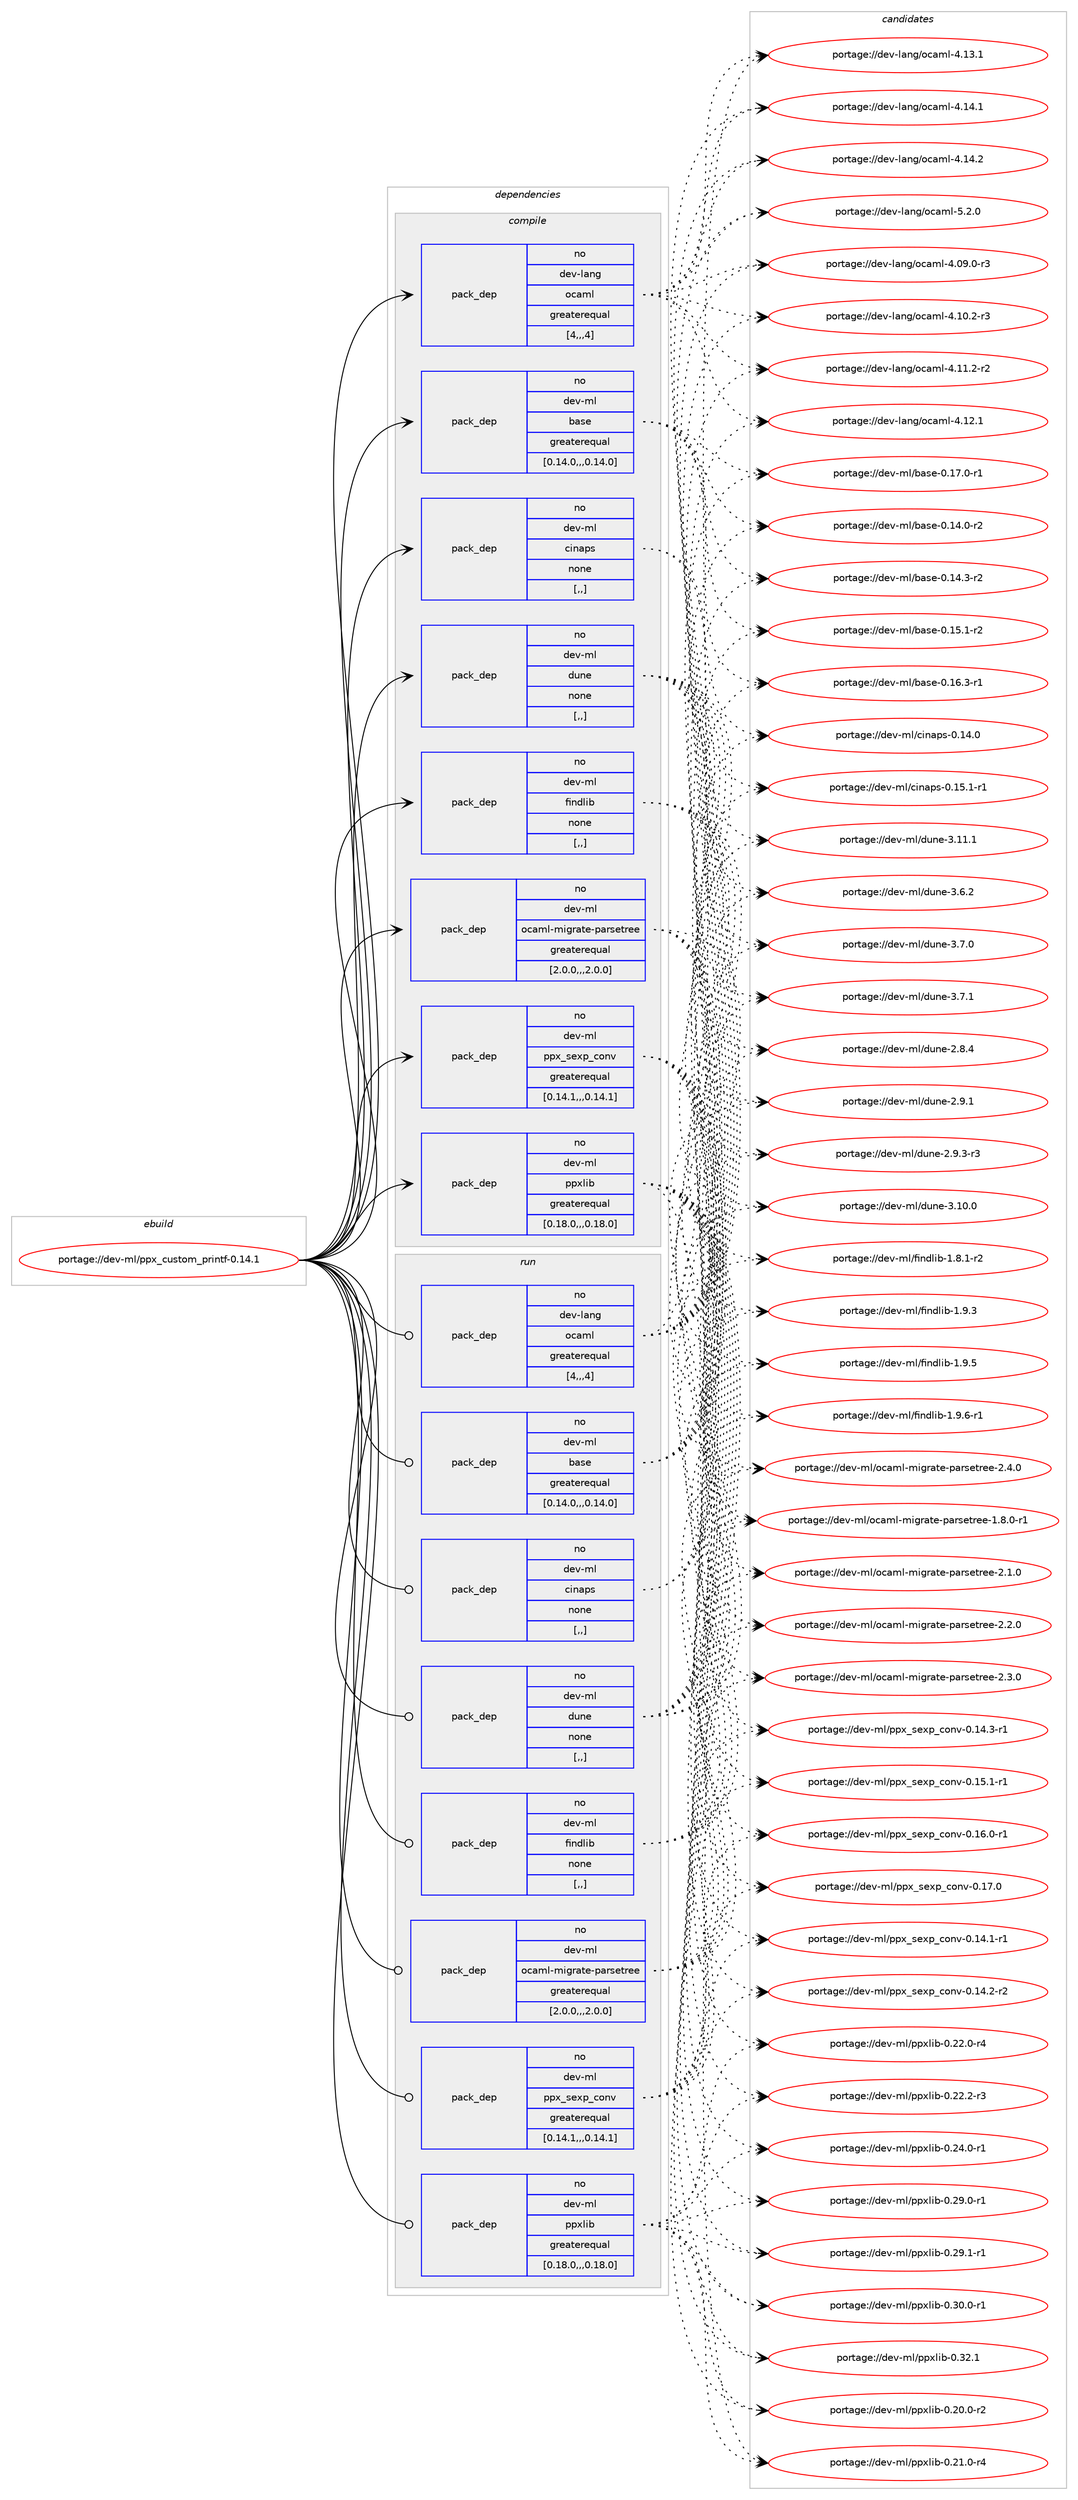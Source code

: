 digraph prolog {

# *************
# Graph options
# *************

newrank=true;
concentrate=true;
compound=true;
graph [rankdir=LR,fontname=Helvetica,fontsize=10,ranksep=1.5];#, ranksep=2.5, nodesep=0.2];
edge  [arrowhead=vee];
node  [fontname=Helvetica,fontsize=10];

# **********
# The ebuild
# **********

subgraph cluster_leftcol {
color=gray;
rank=same;
label=<<i>ebuild</i>>;
id [label="portage://dev-ml/ppx_custom_printf-0.14.1", color=red, width=4, href="../dev-ml/ppx_custom_printf-0.14.1.svg"];
}

# ****************
# The dependencies
# ****************

subgraph cluster_midcol {
color=gray;
label=<<i>dependencies</i>>;
subgraph cluster_compile {
fillcolor="#eeeeee";
style=filled;
label=<<i>compile</i>>;
subgraph pack89225 {
dependency119256 [label=<<TABLE BORDER="0" CELLBORDER="1" CELLSPACING="0" CELLPADDING="4" WIDTH="220"><TR><TD ROWSPAN="6" CELLPADDING="30">pack_dep</TD></TR><TR><TD WIDTH="110">no</TD></TR><TR><TD>dev-lang</TD></TR><TR><TD>ocaml</TD></TR><TR><TD>greaterequal</TD></TR><TR><TD>[4,,,4]</TD></TR></TABLE>>, shape=none, color=blue];
}
id:e -> dependency119256:w [weight=20,style="solid",arrowhead="vee"];
subgraph pack89226 {
dependency119257 [label=<<TABLE BORDER="0" CELLBORDER="1" CELLSPACING="0" CELLPADDING="4" WIDTH="220"><TR><TD ROWSPAN="6" CELLPADDING="30">pack_dep</TD></TR><TR><TD WIDTH="110">no</TD></TR><TR><TD>dev-ml</TD></TR><TR><TD>base</TD></TR><TR><TD>greaterequal</TD></TR><TR><TD>[0.14.0,,,0.14.0]</TD></TR></TABLE>>, shape=none, color=blue];
}
id:e -> dependency119257:w [weight=20,style="solid",arrowhead="vee"];
subgraph pack89227 {
dependency119258 [label=<<TABLE BORDER="0" CELLBORDER="1" CELLSPACING="0" CELLPADDING="4" WIDTH="220"><TR><TD ROWSPAN="6" CELLPADDING="30">pack_dep</TD></TR><TR><TD WIDTH="110">no</TD></TR><TR><TD>dev-ml</TD></TR><TR><TD>cinaps</TD></TR><TR><TD>none</TD></TR><TR><TD>[,,]</TD></TR></TABLE>>, shape=none, color=blue];
}
id:e -> dependency119258:w [weight=20,style="solid",arrowhead="vee"];
subgraph pack89228 {
dependency119259 [label=<<TABLE BORDER="0" CELLBORDER="1" CELLSPACING="0" CELLPADDING="4" WIDTH="220"><TR><TD ROWSPAN="6" CELLPADDING="30">pack_dep</TD></TR><TR><TD WIDTH="110">no</TD></TR><TR><TD>dev-ml</TD></TR><TR><TD>dune</TD></TR><TR><TD>none</TD></TR><TR><TD>[,,]</TD></TR></TABLE>>, shape=none, color=blue];
}
id:e -> dependency119259:w [weight=20,style="solid",arrowhead="vee"];
subgraph pack89229 {
dependency119260 [label=<<TABLE BORDER="0" CELLBORDER="1" CELLSPACING="0" CELLPADDING="4" WIDTH="220"><TR><TD ROWSPAN="6" CELLPADDING="30">pack_dep</TD></TR><TR><TD WIDTH="110">no</TD></TR><TR><TD>dev-ml</TD></TR><TR><TD>findlib</TD></TR><TR><TD>none</TD></TR><TR><TD>[,,]</TD></TR></TABLE>>, shape=none, color=blue];
}
id:e -> dependency119260:w [weight=20,style="solid",arrowhead="vee"];
subgraph pack89230 {
dependency119261 [label=<<TABLE BORDER="0" CELLBORDER="1" CELLSPACING="0" CELLPADDING="4" WIDTH="220"><TR><TD ROWSPAN="6" CELLPADDING="30">pack_dep</TD></TR><TR><TD WIDTH="110">no</TD></TR><TR><TD>dev-ml</TD></TR><TR><TD>ocaml-migrate-parsetree</TD></TR><TR><TD>greaterequal</TD></TR><TR><TD>[2.0.0,,,2.0.0]</TD></TR></TABLE>>, shape=none, color=blue];
}
id:e -> dependency119261:w [weight=20,style="solid",arrowhead="vee"];
subgraph pack89231 {
dependency119262 [label=<<TABLE BORDER="0" CELLBORDER="1" CELLSPACING="0" CELLPADDING="4" WIDTH="220"><TR><TD ROWSPAN="6" CELLPADDING="30">pack_dep</TD></TR><TR><TD WIDTH="110">no</TD></TR><TR><TD>dev-ml</TD></TR><TR><TD>ppx_sexp_conv</TD></TR><TR><TD>greaterequal</TD></TR><TR><TD>[0.14.1,,,0.14.1]</TD></TR></TABLE>>, shape=none, color=blue];
}
id:e -> dependency119262:w [weight=20,style="solid",arrowhead="vee"];
subgraph pack89232 {
dependency119263 [label=<<TABLE BORDER="0" CELLBORDER="1" CELLSPACING="0" CELLPADDING="4" WIDTH="220"><TR><TD ROWSPAN="6" CELLPADDING="30">pack_dep</TD></TR><TR><TD WIDTH="110">no</TD></TR><TR><TD>dev-ml</TD></TR><TR><TD>ppxlib</TD></TR><TR><TD>greaterequal</TD></TR><TR><TD>[0.18.0,,,0.18.0]</TD></TR></TABLE>>, shape=none, color=blue];
}
id:e -> dependency119263:w [weight=20,style="solid",arrowhead="vee"];
}
subgraph cluster_compileandrun {
fillcolor="#eeeeee";
style=filled;
label=<<i>compile and run</i>>;
}
subgraph cluster_run {
fillcolor="#eeeeee";
style=filled;
label=<<i>run</i>>;
subgraph pack89233 {
dependency119264 [label=<<TABLE BORDER="0" CELLBORDER="1" CELLSPACING="0" CELLPADDING="4" WIDTH="220"><TR><TD ROWSPAN="6" CELLPADDING="30">pack_dep</TD></TR><TR><TD WIDTH="110">no</TD></TR><TR><TD>dev-lang</TD></TR><TR><TD>ocaml</TD></TR><TR><TD>greaterequal</TD></TR><TR><TD>[4,,,4]</TD></TR></TABLE>>, shape=none, color=blue];
}
id:e -> dependency119264:w [weight=20,style="solid",arrowhead="odot"];
subgraph pack89234 {
dependency119265 [label=<<TABLE BORDER="0" CELLBORDER="1" CELLSPACING="0" CELLPADDING="4" WIDTH="220"><TR><TD ROWSPAN="6" CELLPADDING="30">pack_dep</TD></TR><TR><TD WIDTH="110">no</TD></TR><TR><TD>dev-ml</TD></TR><TR><TD>base</TD></TR><TR><TD>greaterequal</TD></TR><TR><TD>[0.14.0,,,0.14.0]</TD></TR></TABLE>>, shape=none, color=blue];
}
id:e -> dependency119265:w [weight=20,style="solid",arrowhead="odot"];
subgraph pack89235 {
dependency119266 [label=<<TABLE BORDER="0" CELLBORDER="1" CELLSPACING="0" CELLPADDING="4" WIDTH="220"><TR><TD ROWSPAN="6" CELLPADDING="30">pack_dep</TD></TR><TR><TD WIDTH="110">no</TD></TR><TR><TD>dev-ml</TD></TR><TR><TD>cinaps</TD></TR><TR><TD>none</TD></TR><TR><TD>[,,]</TD></TR></TABLE>>, shape=none, color=blue];
}
id:e -> dependency119266:w [weight=20,style="solid",arrowhead="odot"];
subgraph pack89236 {
dependency119267 [label=<<TABLE BORDER="0" CELLBORDER="1" CELLSPACING="0" CELLPADDING="4" WIDTH="220"><TR><TD ROWSPAN="6" CELLPADDING="30">pack_dep</TD></TR><TR><TD WIDTH="110">no</TD></TR><TR><TD>dev-ml</TD></TR><TR><TD>dune</TD></TR><TR><TD>none</TD></TR><TR><TD>[,,]</TD></TR></TABLE>>, shape=none, color=blue];
}
id:e -> dependency119267:w [weight=20,style="solid",arrowhead="odot"];
subgraph pack89237 {
dependency119268 [label=<<TABLE BORDER="0" CELLBORDER="1" CELLSPACING="0" CELLPADDING="4" WIDTH="220"><TR><TD ROWSPAN="6" CELLPADDING="30">pack_dep</TD></TR><TR><TD WIDTH="110">no</TD></TR><TR><TD>dev-ml</TD></TR><TR><TD>findlib</TD></TR><TR><TD>none</TD></TR><TR><TD>[,,]</TD></TR></TABLE>>, shape=none, color=blue];
}
id:e -> dependency119268:w [weight=20,style="solid",arrowhead="odot"];
subgraph pack89238 {
dependency119269 [label=<<TABLE BORDER="0" CELLBORDER="1" CELLSPACING="0" CELLPADDING="4" WIDTH="220"><TR><TD ROWSPAN="6" CELLPADDING="30">pack_dep</TD></TR><TR><TD WIDTH="110">no</TD></TR><TR><TD>dev-ml</TD></TR><TR><TD>ocaml-migrate-parsetree</TD></TR><TR><TD>greaterequal</TD></TR><TR><TD>[2.0.0,,,2.0.0]</TD></TR></TABLE>>, shape=none, color=blue];
}
id:e -> dependency119269:w [weight=20,style="solid",arrowhead="odot"];
subgraph pack89239 {
dependency119270 [label=<<TABLE BORDER="0" CELLBORDER="1" CELLSPACING="0" CELLPADDING="4" WIDTH="220"><TR><TD ROWSPAN="6" CELLPADDING="30">pack_dep</TD></TR><TR><TD WIDTH="110">no</TD></TR><TR><TD>dev-ml</TD></TR><TR><TD>ppx_sexp_conv</TD></TR><TR><TD>greaterequal</TD></TR><TR><TD>[0.14.1,,,0.14.1]</TD></TR></TABLE>>, shape=none, color=blue];
}
id:e -> dependency119270:w [weight=20,style="solid",arrowhead="odot"];
subgraph pack89240 {
dependency119271 [label=<<TABLE BORDER="0" CELLBORDER="1" CELLSPACING="0" CELLPADDING="4" WIDTH="220"><TR><TD ROWSPAN="6" CELLPADDING="30">pack_dep</TD></TR><TR><TD WIDTH="110">no</TD></TR><TR><TD>dev-ml</TD></TR><TR><TD>ppxlib</TD></TR><TR><TD>greaterequal</TD></TR><TR><TD>[0.18.0,,,0.18.0]</TD></TR></TABLE>>, shape=none, color=blue];
}
id:e -> dependency119271:w [weight=20,style="solid",arrowhead="odot"];
}
}

# **************
# The candidates
# **************

subgraph cluster_choices {
rank=same;
color=gray;
label=<<i>candidates</i>>;

subgraph choice89225 {
color=black;
nodesep=1;
choice1001011184510897110103471119997109108455246485746484511451 [label="portage://dev-lang/ocaml-4.09.0-r3", color=red, width=4,href="../dev-lang/ocaml-4.09.0-r3.svg"];
choice1001011184510897110103471119997109108455246494846504511451 [label="portage://dev-lang/ocaml-4.10.2-r3", color=red, width=4,href="../dev-lang/ocaml-4.10.2-r3.svg"];
choice1001011184510897110103471119997109108455246494946504511450 [label="portage://dev-lang/ocaml-4.11.2-r2", color=red, width=4,href="../dev-lang/ocaml-4.11.2-r2.svg"];
choice100101118451089711010347111999710910845524649504649 [label="portage://dev-lang/ocaml-4.12.1", color=red, width=4,href="../dev-lang/ocaml-4.12.1.svg"];
choice100101118451089711010347111999710910845524649514649 [label="portage://dev-lang/ocaml-4.13.1", color=red, width=4,href="../dev-lang/ocaml-4.13.1.svg"];
choice100101118451089711010347111999710910845524649524649 [label="portage://dev-lang/ocaml-4.14.1", color=red, width=4,href="../dev-lang/ocaml-4.14.1.svg"];
choice100101118451089711010347111999710910845524649524650 [label="portage://dev-lang/ocaml-4.14.2", color=red, width=4,href="../dev-lang/ocaml-4.14.2.svg"];
choice1001011184510897110103471119997109108455346504648 [label="portage://dev-lang/ocaml-5.2.0", color=red, width=4,href="../dev-lang/ocaml-5.2.0.svg"];
dependency119256:e -> choice1001011184510897110103471119997109108455246485746484511451:w [style=dotted,weight="100"];
dependency119256:e -> choice1001011184510897110103471119997109108455246494846504511451:w [style=dotted,weight="100"];
dependency119256:e -> choice1001011184510897110103471119997109108455246494946504511450:w [style=dotted,weight="100"];
dependency119256:e -> choice100101118451089711010347111999710910845524649504649:w [style=dotted,weight="100"];
dependency119256:e -> choice100101118451089711010347111999710910845524649514649:w [style=dotted,weight="100"];
dependency119256:e -> choice100101118451089711010347111999710910845524649524649:w [style=dotted,weight="100"];
dependency119256:e -> choice100101118451089711010347111999710910845524649524650:w [style=dotted,weight="100"];
dependency119256:e -> choice1001011184510897110103471119997109108455346504648:w [style=dotted,weight="100"];
}
subgraph choice89226 {
color=black;
nodesep=1;
choice10010111845109108479897115101454846495246484511450 [label="portage://dev-ml/base-0.14.0-r2", color=red, width=4,href="../dev-ml/base-0.14.0-r2.svg"];
choice10010111845109108479897115101454846495246514511450 [label="portage://dev-ml/base-0.14.3-r2", color=red, width=4,href="../dev-ml/base-0.14.3-r2.svg"];
choice10010111845109108479897115101454846495346494511450 [label="portage://dev-ml/base-0.15.1-r2", color=red, width=4,href="../dev-ml/base-0.15.1-r2.svg"];
choice10010111845109108479897115101454846495446514511449 [label="portage://dev-ml/base-0.16.3-r1", color=red, width=4,href="../dev-ml/base-0.16.3-r1.svg"];
choice10010111845109108479897115101454846495546484511449 [label="portage://dev-ml/base-0.17.0-r1", color=red, width=4,href="../dev-ml/base-0.17.0-r1.svg"];
dependency119257:e -> choice10010111845109108479897115101454846495246484511450:w [style=dotted,weight="100"];
dependency119257:e -> choice10010111845109108479897115101454846495246514511450:w [style=dotted,weight="100"];
dependency119257:e -> choice10010111845109108479897115101454846495346494511450:w [style=dotted,weight="100"];
dependency119257:e -> choice10010111845109108479897115101454846495446514511449:w [style=dotted,weight="100"];
dependency119257:e -> choice10010111845109108479897115101454846495546484511449:w [style=dotted,weight="100"];
}
subgraph choice89227 {
color=black;
nodesep=1;
choice1001011184510910847991051109711211545484649524648 [label="portage://dev-ml/cinaps-0.14.0", color=red, width=4,href="../dev-ml/cinaps-0.14.0.svg"];
choice10010111845109108479910511097112115454846495346494511449 [label="portage://dev-ml/cinaps-0.15.1-r1", color=red, width=4,href="../dev-ml/cinaps-0.15.1-r1.svg"];
dependency119258:e -> choice1001011184510910847991051109711211545484649524648:w [style=dotted,weight="100"];
dependency119258:e -> choice10010111845109108479910511097112115454846495346494511449:w [style=dotted,weight="100"];
}
subgraph choice89228 {
color=black;
nodesep=1;
choice1001011184510910847100117110101455046564652 [label="portage://dev-ml/dune-2.8.4", color=red, width=4,href="../dev-ml/dune-2.8.4.svg"];
choice1001011184510910847100117110101455046574649 [label="portage://dev-ml/dune-2.9.1", color=red, width=4,href="../dev-ml/dune-2.9.1.svg"];
choice10010111845109108471001171101014550465746514511451 [label="portage://dev-ml/dune-2.9.3-r3", color=red, width=4,href="../dev-ml/dune-2.9.3-r3.svg"];
choice100101118451091084710011711010145514649484648 [label="portage://dev-ml/dune-3.10.0", color=red, width=4,href="../dev-ml/dune-3.10.0.svg"];
choice100101118451091084710011711010145514649494649 [label="portage://dev-ml/dune-3.11.1", color=red, width=4,href="../dev-ml/dune-3.11.1.svg"];
choice1001011184510910847100117110101455146544650 [label="portage://dev-ml/dune-3.6.2", color=red, width=4,href="../dev-ml/dune-3.6.2.svg"];
choice1001011184510910847100117110101455146554648 [label="portage://dev-ml/dune-3.7.0", color=red, width=4,href="../dev-ml/dune-3.7.0.svg"];
choice1001011184510910847100117110101455146554649 [label="portage://dev-ml/dune-3.7.1", color=red, width=4,href="../dev-ml/dune-3.7.1.svg"];
dependency119259:e -> choice1001011184510910847100117110101455046564652:w [style=dotted,weight="100"];
dependency119259:e -> choice1001011184510910847100117110101455046574649:w [style=dotted,weight="100"];
dependency119259:e -> choice10010111845109108471001171101014550465746514511451:w [style=dotted,weight="100"];
dependency119259:e -> choice100101118451091084710011711010145514649484648:w [style=dotted,weight="100"];
dependency119259:e -> choice100101118451091084710011711010145514649494649:w [style=dotted,weight="100"];
dependency119259:e -> choice1001011184510910847100117110101455146544650:w [style=dotted,weight="100"];
dependency119259:e -> choice1001011184510910847100117110101455146554648:w [style=dotted,weight="100"];
dependency119259:e -> choice1001011184510910847100117110101455146554649:w [style=dotted,weight="100"];
}
subgraph choice89229 {
color=black;
nodesep=1;
choice1001011184510910847102105110100108105984549465646494511450 [label="portage://dev-ml/findlib-1.8.1-r2", color=red, width=4,href="../dev-ml/findlib-1.8.1-r2.svg"];
choice100101118451091084710210511010010810598454946574651 [label="portage://dev-ml/findlib-1.9.3", color=red, width=4,href="../dev-ml/findlib-1.9.3.svg"];
choice100101118451091084710210511010010810598454946574653 [label="portage://dev-ml/findlib-1.9.5", color=red, width=4,href="../dev-ml/findlib-1.9.5.svg"];
choice1001011184510910847102105110100108105984549465746544511449 [label="portage://dev-ml/findlib-1.9.6-r1", color=red, width=4,href="../dev-ml/findlib-1.9.6-r1.svg"];
dependency119260:e -> choice1001011184510910847102105110100108105984549465646494511450:w [style=dotted,weight="100"];
dependency119260:e -> choice100101118451091084710210511010010810598454946574651:w [style=dotted,weight="100"];
dependency119260:e -> choice100101118451091084710210511010010810598454946574653:w [style=dotted,weight="100"];
dependency119260:e -> choice1001011184510910847102105110100108105984549465746544511449:w [style=dotted,weight="100"];
}
subgraph choice89230 {
color=black;
nodesep=1;
choice10010111845109108471119997109108451091051031149711610145112971141151011161141011014549465646484511449 [label="portage://dev-ml/ocaml-migrate-parsetree-1.8.0-r1", color=red, width=4,href="../dev-ml/ocaml-migrate-parsetree-1.8.0-r1.svg"];
choice1001011184510910847111999710910845109105103114971161014511297114115101116114101101455046494648 [label="portage://dev-ml/ocaml-migrate-parsetree-2.1.0", color=red, width=4,href="../dev-ml/ocaml-migrate-parsetree-2.1.0.svg"];
choice1001011184510910847111999710910845109105103114971161014511297114115101116114101101455046504648 [label="portage://dev-ml/ocaml-migrate-parsetree-2.2.0", color=red, width=4,href="../dev-ml/ocaml-migrate-parsetree-2.2.0.svg"];
choice1001011184510910847111999710910845109105103114971161014511297114115101116114101101455046514648 [label="portage://dev-ml/ocaml-migrate-parsetree-2.3.0", color=red, width=4,href="../dev-ml/ocaml-migrate-parsetree-2.3.0.svg"];
choice1001011184510910847111999710910845109105103114971161014511297114115101116114101101455046524648 [label="portage://dev-ml/ocaml-migrate-parsetree-2.4.0", color=red, width=4,href="../dev-ml/ocaml-migrate-parsetree-2.4.0.svg"];
dependency119261:e -> choice10010111845109108471119997109108451091051031149711610145112971141151011161141011014549465646484511449:w [style=dotted,weight="100"];
dependency119261:e -> choice1001011184510910847111999710910845109105103114971161014511297114115101116114101101455046494648:w [style=dotted,weight="100"];
dependency119261:e -> choice1001011184510910847111999710910845109105103114971161014511297114115101116114101101455046504648:w [style=dotted,weight="100"];
dependency119261:e -> choice1001011184510910847111999710910845109105103114971161014511297114115101116114101101455046514648:w [style=dotted,weight="100"];
dependency119261:e -> choice1001011184510910847111999710910845109105103114971161014511297114115101116114101101455046524648:w [style=dotted,weight="100"];
}
subgraph choice89231 {
color=black;
nodesep=1;
choice1001011184510910847112112120951151011201129599111110118454846495246494511449 [label="portage://dev-ml/ppx_sexp_conv-0.14.1-r1", color=red, width=4,href="../dev-ml/ppx_sexp_conv-0.14.1-r1.svg"];
choice1001011184510910847112112120951151011201129599111110118454846495246504511450 [label="portage://dev-ml/ppx_sexp_conv-0.14.2-r2", color=red, width=4,href="../dev-ml/ppx_sexp_conv-0.14.2-r2.svg"];
choice1001011184510910847112112120951151011201129599111110118454846495246514511449 [label="portage://dev-ml/ppx_sexp_conv-0.14.3-r1", color=red, width=4,href="../dev-ml/ppx_sexp_conv-0.14.3-r1.svg"];
choice1001011184510910847112112120951151011201129599111110118454846495346494511449 [label="portage://dev-ml/ppx_sexp_conv-0.15.1-r1", color=red, width=4,href="../dev-ml/ppx_sexp_conv-0.15.1-r1.svg"];
choice1001011184510910847112112120951151011201129599111110118454846495446484511449 [label="portage://dev-ml/ppx_sexp_conv-0.16.0-r1", color=red, width=4,href="../dev-ml/ppx_sexp_conv-0.16.0-r1.svg"];
choice100101118451091084711211212095115101120112959911111011845484649554648 [label="portage://dev-ml/ppx_sexp_conv-0.17.0", color=red, width=4,href="../dev-ml/ppx_sexp_conv-0.17.0.svg"];
dependency119262:e -> choice1001011184510910847112112120951151011201129599111110118454846495246494511449:w [style=dotted,weight="100"];
dependency119262:e -> choice1001011184510910847112112120951151011201129599111110118454846495246504511450:w [style=dotted,weight="100"];
dependency119262:e -> choice1001011184510910847112112120951151011201129599111110118454846495246514511449:w [style=dotted,weight="100"];
dependency119262:e -> choice1001011184510910847112112120951151011201129599111110118454846495346494511449:w [style=dotted,weight="100"];
dependency119262:e -> choice1001011184510910847112112120951151011201129599111110118454846495446484511449:w [style=dotted,weight="100"];
dependency119262:e -> choice100101118451091084711211212095115101120112959911111011845484649554648:w [style=dotted,weight="100"];
}
subgraph choice89232 {
color=black;
nodesep=1;
choice100101118451091084711211212010810598454846504846484511450 [label="portage://dev-ml/ppxlib-0.20.0-r2", color=red, width=4,href="../dev-ml/ppxlib-0.20.0-r2.svg"];
choice100101118451091084711211212010810598454846504946484511452 [label="portage://dev-ml/ppxlib-0.21.0-r4", color=red, width=4,href="../dev-ml/ppxlib-0.21.0-r4.svg"];
choice100101118451091084711211212010810598454846505046484511452 [label="portage://dev-ml/ppxlib-0.22.0-r4", color=red, width=4,href="../dev-ml/ppxlib-0.22.0-r4.svg"];
choice100101118451091084711211212010810598454846505046504511451 [label="portage://dev-ml/ppxlib-0.22.2-r3", color=red, width=4,href="../dev-ml/ppxlib-0.22.2-r3.svg"];
choice100101118451091084711211212010810598454846505246484511449 [label="portage://dev-ml/ppxlib-0.24.0-r1", color=red, width=4,href="../dev-ml/ppxlib-0.24.0-r1.svg"];
choice100101118451091084711211212010810598454846505746484511449 [label="portage://dev-ml/ppxlib-0.29.0-r1", color=red, width=4,href="../dev-ml/ppxlib-0.29.0-r1.svg"];
choice100101118451091084711211212010810598454846505746494511449 [label="portage://dev-ml/ppxlib-0.29.1-r1", color=red, width=4,href="../dev-ml/ppxlib-0.29.1-r1.svg"];
choice100101118451091084711211212010810598454846514846484511449 [label="portage://dev-ml/ppxlib-0.30.0-r1", color=red, width=4,href="../dev-ml/ppxlib-0.30.0-r1.svg"];
choice10010111845109108471121121201081059845484651504649 [label="portage://dev-ml/ppxlib-0.32.1", color=red, width=4,href="../dev-ml/ppxlib-0.32.1.svg"];
dependency119263:e -> choice100101118451091084711211212010810598454846504846484511450:w [style=dotted,weight="100"];
dependency119263:e -> choice100101118451091084711211212010810598454846504946484511452:w [style=dotted,weight="100"];
dependency119263:e -> choice100101118451091084711211212010810598454846505046484511452:w [style=dotted,weight="100"];
dependency119263:e -> choice100101118451091084711211212010810598454846505046504511451:w [style=dotted,weight="100"];
dependency119263:e -> choice100101118451091084711211212010810598454846505246484511449:w [style=dotted,weight="100"];
dependency119263:e -> choice100101118451091084711211212010810598454846505746484511449:w [style=dotted,weight="100"];
dependency119263:e -> choice100101118451091084711211212010810598454846505746494511449:w [style=dotted,weight="100"];
dependency119263:e -> choice100101118451091084711211212010810598454846514846484511449:w [style=dotted,weight="100"];
dependency119263:e -> choice10010111845109108471121121201081059845484651504649:w [style=dotted,weight="100"];
}
subgraph choice89233 {
color=black;
nodesep=1;
choice1001011184510897110103471119997109108455246485746484511451 [label="portage://dev-lang/ocaml-4.09.0-r3", color=red, width=4,href="../dev-lang/ocaml-4.09.0-r3.svg"];
choice1001011184510897110103471119997109108455246494846504511451 [label="portage://dev-lang/ocaml-4.10.2-r3", color=red, width=4,href="../dev-lang/ocaml-4.10.2-r3.svg"];
choice1001011184510897110103471119997109108455246494946504511450 [label="portage://dev-lang/ocaml-4.11.2-r2", color=red, width=4,href="../dev-lang/ocaml-4.11.2-r2.svg"];
choice100101118451089711010347111999710910845524649504649 [label="portage://dev-lang/ocaml-4.12.1", color=red, width=4,href="../dev-lang/ocaml-4.12.1.svg"];
choice100101118451089711010347111999710910845524649514649 [label="portage://dev-lang/ocaml-4.13.1", color=red, width=4,href="../dev-lang/ocaml-4.13.1.svg"];
choice100101118451089711010347111999710910845524649524649 [label="portage://dev-lang/ocaml-4.14.1", color=red, width=4,href="../dev-lang/ocaml-4.14.1.svg"];
choice100101118451089711010347111999710910845524649524650 [label="portage://dev-lang/ocaml-4.14.2", color=red, width=4,href="../dev-lang/ocaml-4.14.2.svg"];
choice1001011184510897110103471119997109108455346504648 [label="portage://dev-lang/ocaml-5.2.0", color=red, width=4,href="../dev-lang/ocaml-5.2.0.svg"];
dependency119264:e -> choice1001011184510897110103471119997109108455246485746484511451:w [style=dotted,weight="100"];
dependency119264:e -> choice1001011184510897110103471119997109108455246494846504511451:w [style=dotted,weight="100"];
dependency119264:e -> choice1001011184510897110103471119997109108455246494946504511450:w [style=dotted,weight="100"];
dependency119264:e -> choice100101118451089711010347111999710910845524649504649:w [style=dotted,weight="100"];
dependency119264:e -> choice100101118451089711010347111999710910845524649514649:w [style=dotted,weight="100"];
dependency119264:e -> choice100101118451089711010347111999710910845524649524649:w [style=dotted,weight="100"];
dependency119264:e -> choice100101118451089711010347111999710910845524649524650:w [style=dotted,weight="100"];
dependency119264:e -> choice1001011184510897110103471119997109108455346504648:w [style=dotted,weight="100"];
}
subgraph choice89234 {
color=black;
nodesep=1;
choice10010111845109108479897115101454846495246484511450 [label="portage://dev-ml/base-0.14.0-r2", color=red, width=4,href="../dev-ml/base-0.14.0-r2.svg"];
choice10010111845109108479897115101454846495246514511450 [label="portage://dev-ml/base-0.14.3-r2", color=red, width=4,href="../dev-ml/base-0.14.3-r2.svg"];
choice10010111845109108479897115101454846495346494511450 [label="portage://dev-ml/base-0.15.1-r2", color=red, width=4,href="../dev-ml/base-0.15.1-r2.svg"];
choice10010111845109108479897115101454846495446514511449 [label="portage://dev-ml/base-0.16.3-r1", color=red, width=4,href="../dev-ml/base-0.16.3-r1.svg"];
choice10010111845109108479897115101454846495546484511449 [label="portage://dev-ml/base-0.17.0-r1", color=red, width=4,href="../dev-ml/base-0.17.0-r1.svg"];
dependency119265:e -> choice10010111845109108479897115101454846495246484511450:w [style=dotted,weight="100"];
dependency119265:e -> choice10010111845109108479897115101454846495246514511450:w [style=dotted,weight="100"];
dependency119265:e -> choice10010111845109108479897115101454846495346494511450:w [style=dotted,weight="100"];
dependency119265:e -> choice10010111845109108479897115101454846495446514511449:w [style=dotted,weight="100"];
dependency119265:e -> choice10010111845109108479897115101454846495546484511449:w [style=dotted,weight="100"];
}
subgraph choice89235 {
color=black;
nodesep=1;
choice1001011184510910847991051109711211545484649524648 [label="portage://dev-ml/cinaps-0.14.0", color=red, width=4,href="../dev-ml/cinaps-0.14.0.svg"];
choice10010111845109108479910511097112115454846495346494511449 [label="portage://dev-ml/cinaps-0.15.1-r1", color=red, width=4,href="../dev-ml/cinaps-0.15.1-r1.svg"];
dependency119266:e -> choice1001011184510910847991051109711211545484649524648:w [style=dotted,weight="100"];
dependency119266:e -> choice10010111845109108479910511097112115454846495346494511449:w [style=dotted,weight="100"];
}
subgraph choice89236 {
color=black;
nodesep=1;
choice1001011184510910847100117110101455046564652 [label="portage://dev-ml/dune-2.8.4", color=red, width=4,href="../dev-ml/dune-2.8.4.svg"];
choice1001011184510910847100117110101455046574649 [label="portage://dev-ml/dune-2.9.1", color=red, width=4,href="../dev-ml/dune-2.9.1.svg"];
choice10010111845109108471001171101014550465746514511451 [label="portage://dev-ml/dune-2.9.3-r3", color=red, width=4,href="../dev-ml/dune-2.9.3-r3.svg"];
choice100101118451091084710011711010145514649484648 [label="portage://dev-ml/dune-3.10.0", color=red, width=4,href="../dev-ml/dune-3.10.0.svg"];
choice100101118451091084710011711010145514649494649 [label="portage://dev-ml/dune-3.11.1", color=red, width=4,href="../dev-ml/dune-3.11.1.svg"];
choice1001011184510910847100117110101455146544650 [label="portage://dev-ml/dune-3.6.2", color=red, width=4,href="../dev-ml/dune-3.6.2.svg"];
choice1001011184510910847100117110101455146554648 [label="portage://dev-ml/dune-3.7.0", color=red, width=4,href="../dev-ml/dune-3.7.0.svg"];
choice1001011184510910847100117110101455146554649 [label="portage://dev-ml/dune-3.7.1", color=red, width=4,href="../dev-ml/dune-3.7.1.svg"];
dependency119267:e -> choice1001011184510910847100117110101455046564652:w [style=dotted,weight="100"];
dependency119267:e -> choice1001011184510910847100117110101455046574649:w [style=dotted,weight="100"];
dependency119267:e -> choice10010111845109108471001171101014550465746514511451:w [style=dotted,weight="100"];
dependency119267:e -> choice100101118451091084710011711010145514649484648:w [style=dotted,weight="100"];
dependency119267:e -> choice100101118451091084710011711010145514649494649:w [style=dotted,weight="100"];
dependency119267:e -> choice1001011184510910847100117110101455146544650:w [style=dotted,weight="100"];
dependency119267:e -> choice1001011184510910847100117110101455146554648:w [style=dotted,weight="100"];
dependency119267:e -> choice1001011184510910847100117110101455146554649:w [style=dotted,weight="100"];
}
subgraph choice89237 {
color=black;
nodesep=1;
choice1001011184510910847102105110100108105984549465646494511450 [label="portage://dev-ml/findlib-1.8.1-r2", color=red, width=4,href="../dev-ml/findlib-1.8.1-r2.svg"];
choice100101118451091084710210511010010810598454946574651 [label="portage://dev-ml/findlib-1.9.3", color=red, width=4,href="../dev-ml/findlib-1.9.3.svg"];
choice100101118451091084710210511010010810598454946574653 [label="portage://dev-ml/findlib-1.9.5", color=red, width=4,href="../dev-ml/findlib-1.9.5.svg"];
choice1001011184510910847102105110100108105984549465746544511449 [label="portage://dev-ml/findlib-1.9.6-r1", color=red, width=4,href="../dev-ml/findlib-1.9.6-r1.svg"];
dependency119268:e -> choice1001011184510910847102105110100108105984549465646494511450:w [style=dotted,weight="100"];
dependency119268:e -> choice100101118451091084710210511010010810598454946574651:w [style=dotted,weight="100"];
dependency119268:e -> choice100101118451091084710210511010010810598454946574653:w [style=dotted,weight="100"];
dependency119268:e -> choice1001011184510910847102105110100108105984549465746544511449:w [style=dotted,weight="100"];
}
subgraph choice89238 {
color=black;
nodesep=1;
choice10010111845109108471119997109108451091051031149711610145112971141151011161141011014549465646484511449 [label="portage://dev-ml/ocaml-migrate-parsetree-1.8.0-r1", color=red, width=4,href="../dev-ml/ocaml-migrate-parsetree-1.8.0-r1.svg"];
choice1001011184510910847111999710910845109105103114971161014511297114115101116114101101455046494648 [label="portage://dev-ml/ocaml-migrate-parsetree-2.1.0", color=red, width=4,href="../dev-ml/ocaml-migrate-parsetree-2.1.0.svg"];
choice1001011184510910847111999710910845109105103114971161014511297114115101116114101101455046504648 [label="portage://dev-ml/ocaml-migrate-parsetree-2.2.0", color=red, width=4,href="../dev-ml/ocaml-migrate-parsetree-2.2.0.svg"];
choice1001011184510910847111999710910845109105103114971161014511297114115101116114101101455046514648 [label="portage://dev-ml/ocaml-migrate-parsetree-2.3.0", color=red, width=4,href="../dev-ml/ocaml-migrate-parsetree-2.3.0.svg"];
choice1001011184510910847111999710910845109105103114971161014511297114115101116114101101455046524648 [label="portage://dev-ml/ocaml-migrate-parsetree-2.4.0", color=red, width=4,href="../dev-ml/ocaml-migrate-parsetree-2.4.0.svg"];
dependency119269:e -> choice10010111845109108471119997109108451091051031149711610145112971141151011161141011014549465646484511449:w [style=dotted,weight="100"];
dependency119269:e -> choice1001011184510910847111999710910845109105103114971161014511297114115101116114101101455046494648:w [style=dotted,weight="100"];
dependency119269:e -> choice1001011184510910847111999710910845109105103114971161014511297114115101116114101101455046504648:w [style=dotted,weight="100"];
dependency119269:e -> choice1001011184510910847111999710910845109105103114971161014511297114115101116114101101455046514648:w [style=dotted,weight="100"];
dependency119269:e -> choice1001011184510910847111999710910845109105103114971161014511297114115101116114101101455046524648:w [style=dotted,weight="100"];
}
subgraph choice89239 {
color=black;
nodesep=1;
choice1001011184510910847112112120951151011201129599111110118454846495246494511449 [label="portage://dev-ml/ppx_sexp_conv-0.14.1-r1", color=red, width=4,href="../dev-ml/ppx_sexp_conv-0.14.1-r1.svg"];
choice1001011184510910847112112120951151011201129599111110118454846495246504511450 [label="portage://dev-ml/ppx_sexp_conv-0.14.2-r2", color=red, width=4,href="../dev-ml/ppx_sexp_conv-0.14.2-r2.svg"];
choice1001011184510910847112112120951151011201129599111110118454846495246514511449 [label="portage://dev-ml/ppx_sexp_conv-0.14.3-r1", color=red, width=4,href="../dev-ml/ppx_sexp_conv-0.14.3-r1.svg"];
choice1001011184510910847112112120951151011201129599111110118454846495346494511449 [label="portage://dev-ml/ppx_sexp_conv-0.15.1-r1", color=red, width=4,href="../dev-ml/ppx_sexp_conv-0.15.1-r1.svg"];
choice1001011184510910847112112120951151011201129599111110118454846495446484511449 [label="portage://dev-ml/ppx_sexp_conv-0.16.0-r1", color=red, width=4,href="../dev-ml/ppx_sexp_conv-0.16.0-r1.svg"];
choice100101118451091084711211212095115101120112959911111011845484649554648 [label="portage://dev-ml/ppx_sexp_conv-0.17.0", color=red, width=4,href="../dev-ml/ppx_sexp_conv-0.17.0.svg"];
dependency119270:e -> choice1001011184510910847112112120951151011201129599111110118454846495246494511449:w [style=dotted,weight="100"];
dependency119270:e -> choice1001011184510910847112112120951151011201129599111110118454846495246504511450:w [style=dotted,weight="100"];
dependency119270:e -> choice1001011184510910847112112120951151011201129599111110118454846495246514511449:w [style=dotted,weight="100"];
dependency119270:e -> choice1001011184510910847112112120951151011201129599111110118454846495346494511449:w [style=dotted,weight="100"];
dependency119270:e -> choice1001011184510910847112112120951151011201129599111110118454846495446484511449:w [style=dotted,weight="100"];
dependency119270:e -> choice100101118451091084711211212095115101120112959911111011845484649554648:w [style=dotted,weight="100"];
}
subgraph choice89240 {
color=black;
nodesep=1;
choice100101118451091084711211212010810598454846504846484511450 [label="portage://dev-ml/ppxlib-0.20.0-r2", color=red, width=4,href="../dev-ml/ppxlib-0.20.0-r2.svg"];
choice100101118451091084711211212010810598454846504946484511452 [label="portage://dev-ml/ppxlib-0.21.0-r4", color=red, width=4,href="../dev-ml/ppxlib-0.21.0-r4.svg"];
choice100101118451091084711211212010810598454846505046484511452 [label="portage://dev-ml/ppxlib-0.22.0-r4", color=red, width=4,href="../dev-ml/ppxlib-0.22.0-r4.svg"];
choice100101118451091084711211212010810598454846505046504511451 [label="portage://dev-ml/ppxlib-0.22.2-r3", color=red, width=4,href="../dev-ml/ppxlib-0.22.2-r3.svg"];
choice100101118451091084711211212010810598454846505246484511449 [label="portage://dev-ml/ppxlib-0.24.0-r1", color=red, width=4,href="../dev-ml/ppxlib-0.24.0-r1.svg"];
choice100101118451091084711211212010810598454846505746484511449 [label="portage://dev-ml/ppxlib-0.29.0-r1", color=red, width=4,href="../dev-ml/ppxlib-0.29.0-r1.svg"];
choice100101118451091084711211212010810598454846505746494511449 [label="portage://dev-ml/ppxlib-0.29.1-r1", color=red, width=4,href="../dev-ml/ppxlib-0.29.1-r1.svg"];
choice100101118451091084711211212010810598454846514846484511449 [label="portage://dev-ml/ppxlib-0.30.0-r1", color=red, width=4,href="../dev-ml/ppxlib-0.30.0-r1.svg"];
choice10010111845109108471121121201081059845484651504649 [label="portage://dev-ml/ppxlib-0.32.1", color=red, width=4,href="../dev-ml/ppxlib-0.32.1.svg"];
dependency119271:e -> choice100101118451091084711211212010810598454846504846484511450:w [style=dotted,weight="100"];
dependency119271:e -> choice100101118451091084711211212010810598454846504946484511452:w [style=dotted,weight="100"];
dependency119271:e -> choice100101118451091084711211212010810598454846505046484511452:w [style=dotted,weight="100"];
dependency119271:e -> choice100101118451091084711211212010810598454846505046504511451:w [style=dotted,weight="100"];
dependency119271:e -> choice100101118451091084711211212010810598454846505246484511449:w [style=dotted,weight="100"];
dependency119271:e -> choice100101118451091084711211212010810598454846505746484511449:w [style=dotted,weight="100"];
dependency119271:e -> choice100101118451091084711211212010810598454846505746494511449:w [style=dotted,weight="100"];
dependency119271:e -> choice100101118451091084711211212010810598454846514846484511449:w [style=dotted,weight="100"];
dependency119271:e -> choice10010111845109108471121121201081059845484651504649:w [style=dotted,weight="100"];
}
}

}
